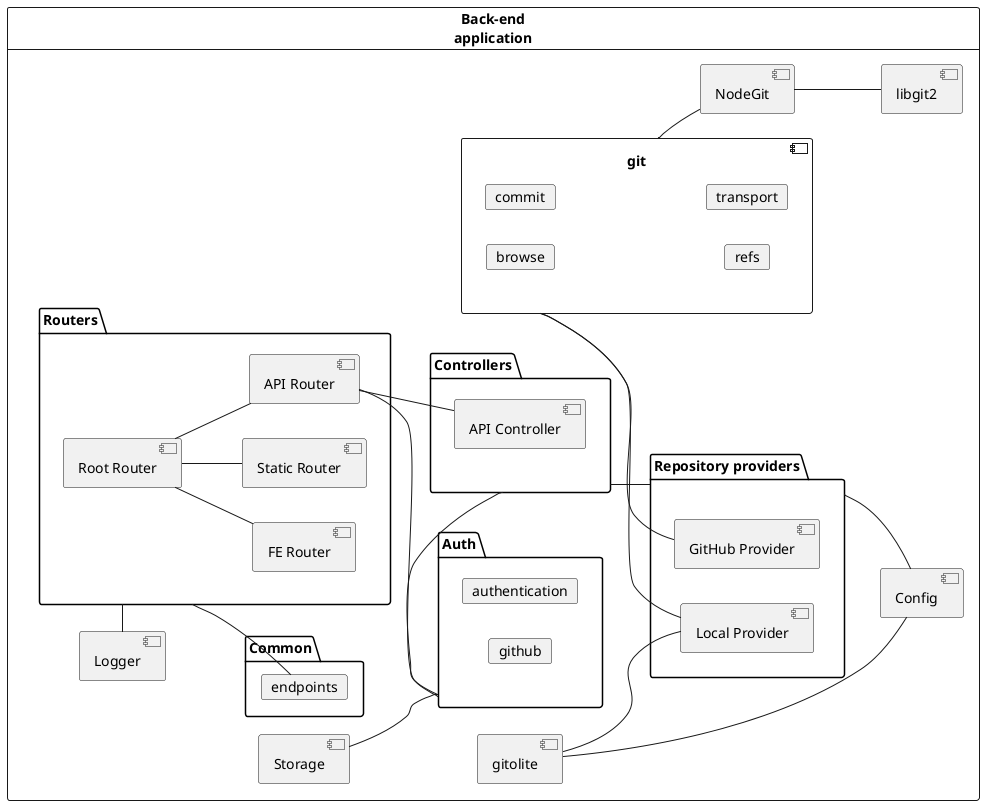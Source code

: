 @startuml
left to right direction

card "Back-end\napplication" as be {
  folder Routers as r {
    component "Root Router" as rroot
    component "API Router" as rapi
    component "FE Router" as rfe
    component "Static Router" as rsta
    rroot -- rapi
    rroot -- rfe
    rroot -- rsta
  }
  folder Controllers as c {
    component "API Controller" as capi
  }
  folder Auth as a {
    card "authentication" as authentication
    card "github" as github
  }
  folder "Repository providers" as p {
    component "GitHub Provider" as githubProv
    component "Local Provider" as localProv
  }
  folder Common as common {
    card "endpoints" as endpoints
  }
  ' folder Src as s {
    component "Logger" as logger
    component "Storage" as storage
    component "Config" as config
    component git as git {
      card browse
      card commit
      card refs
      card transport
    }
    component gitolite
    component NodeGit
    component libgit2
  ' }
  gitolite -- localProv
  git -- githubProv
  git -- localProv
  rapi -- capi
  rapi -- a
  r - logger
  c - a
  storage -- a
  p -- config
  gitolite -- config
  c -- p
  r -- endpoints
  git -- NodeGit
  NodeGit -- libgit2 

}

@enduml